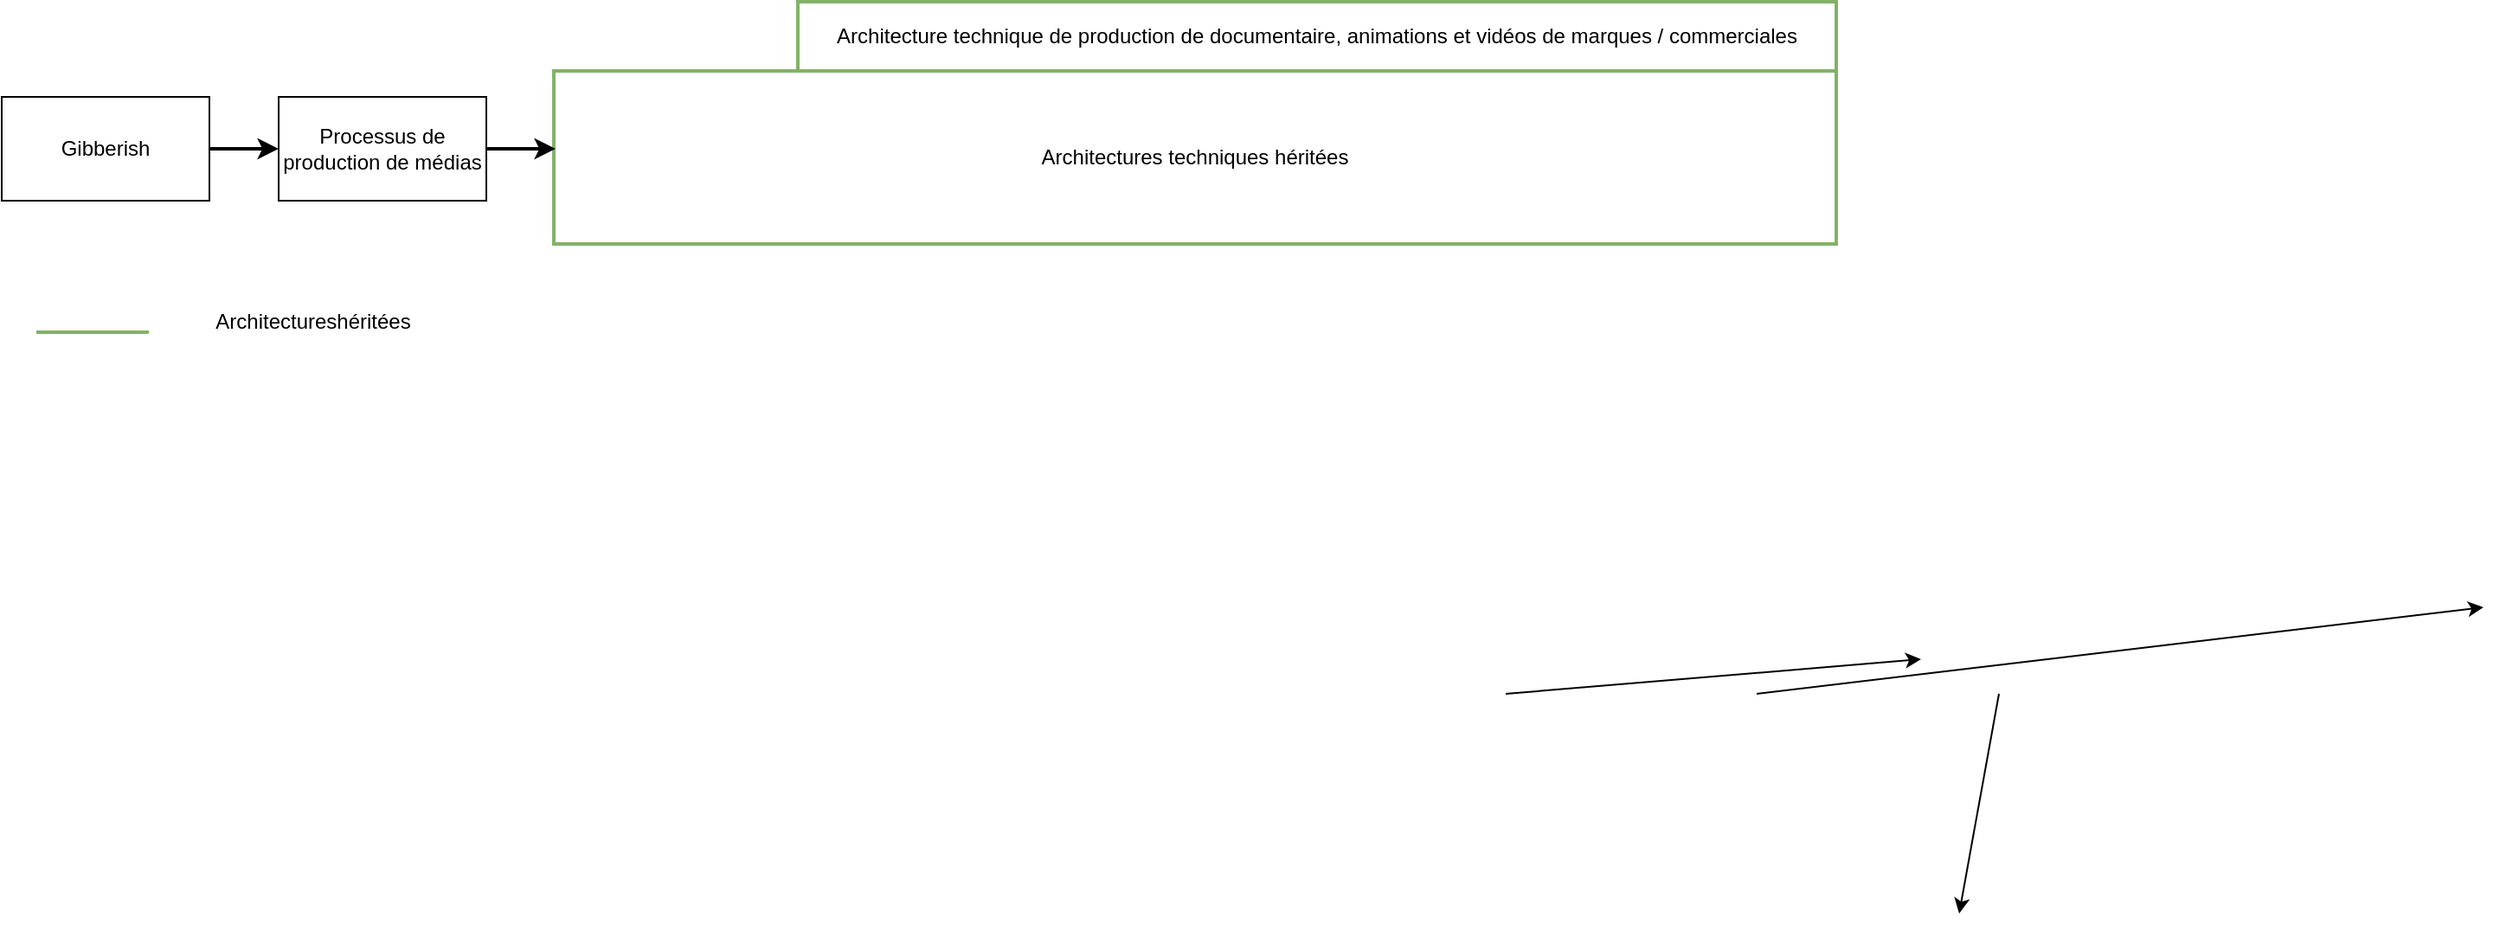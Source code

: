 <mxfile version="20.5.3" type="github"><diagram id="J4lTsCqaWdvs94E4tDBU" name="Page-1"><mxGraphModel dx="2031" dy="973" grid="1" gridSize="10" guides="1" tooltips="1" connect="1" arrows="1" fold="1" page="1" pageScale="1" pageWidth="827" pageHeight="1169" math="0" shadow="0"><root><mxCell id="0"/><mxCell id="1" parent="0"/><mxCell id="wo86FMuEZb9ytW6Cp0ga-26" value="Gibberish" style="rounded=0;whiteSpace=wrap;html=1;strokeWidth=1;fillColor=none;" parent="1" vertex="1"><mxGeometry y="525" width="120" height="60" as="geometry"/></mxCell><mxCell id="SsCDJ0o37DeABF8u1zy4-28" value="" style="endArrow=classic;html=1;rounded=0;entryX=0.5;entryY=0;entryDx=0;entryDy=0;exitX=0.5;exitY=1;exitDx=0;exitDy=0;" parent="1" target="SsCDJ0o37DeABF8u1zy4-13" edge="1"><mxGeometry width="50" height="50" relative="1" as="geometry"><mxPoint x="1014" y="870" as="sourcePoint"/><mxPoint x="1434" y="820" as="targetPoint"/></mxGeometry></mxCell><mxCell id="SsCDJ0o37DeABF8u1zy4-29" value="" style="endArrow=classic;html=1;rounded=0;entryX=0.5;entryY=0;entryDx=0;entryDy=0;exitX=0.5;exitY=1;exitDx=0;exitDy=0;" parent="1" target="SsCDJ0o37DeABF8u1zy4-14" edge="1"><mxGeometry width="50" height="50" relative="1" as="geometry"><mxPoint x="1154" y="870" as="sourcePoint"/><mxPoint x="1131" y="997" as="targetPoint"/></mxGeometry></mxCell><mxCell id="SsCDJ0o37DeABF8u1zy4-42" value="" style="endArrow=classic;html=1;rounded=0;entryX=0.5;entryY=0;entryDx=0;entryDy=0;exitX=0.5;exitY=1;exitDx=0;exitDy=0;" parent="1" target="SsCDJ0o37DeABF8u1zy4-41" edge="1"><mxGeometry width="50" height="50" relative="1" as="geometry"><mxPoint x="869" y="870" as="sourcePoint"/><mxPoint x="1109" y="850" as="targetPoint"/></mxGeometry></mxCell><mxCell id="8kNqF_XKGNWwcD94ysNi-62" value="Architectures techniques héritées" style="rounded=0;whiteSpace=wrap;html=1;strokeWidth=2;fillColor=none;strokeColor=#82b366;" vertex="1" parent="1"><mxGeometry x="319" y="510" width="741" height="100" as="geometry"/></mxCell><mxCell id="8kNqF_XKGNWwcD94ysNi-63" value="Processus de production de médias" style="rounded=0;whiteSpace=wrap;html=1;strokeWidth=1;fillColor=none;" vertex="1" parent="1"><mxGeometry x="160" y="525" width="120" height="60" as="geometry"/></mxCell><mxCell id="8kNqF_XKGNWwcD94ysNi-84" value="Architecture technique de production de documentaire, animations et vidéos de marques / commerciales" style="rounded=0;whiteSpace=wrap;html=1;strokeWidth=2;fillColor=none;strokeColor=#82b366;" vertex="1" parent="1"><mxGeometry x="460" y="470" width="600" height="40" as="geometry"/></mxCell><mxCell id="8kNqF_XKGNWwcD94ysNi-89" value="" style="endArrow=none;html=1;rounded=0;strokeColor=#82b366;fillColor=#d5e8d4;strokeWidth=2;" edge="1" parent="1"><mxGeometry width="50" height="50" relative="1" as="geometry"><mxPoint x="20" y="661" as="sourcePoint"/><mxPoint x="85" y="661" as="targetPoint"/></mxGeometry></mxCell><mxCell id="8kNqF_XKGNWwcD94ysNi-90" value="Architectureshéritées" style="text;html=1;strokeColor=none;fillColor=none;align=center;verticalAlign=middle;whiteSpace=wrap;rounded=0;strokeWidth=2;" vertex="1" parent="1"><mxGeometry x="95" y="640" width="170" height="30" as="geometry"/></mxCell><mxCell id="8kNqF_XKGNWwcD94ysNi-93" value="" style="endArrow=classic;html=1;rounded=0;strokeWidth=2;exitX=1;exitY=0.5;exitDx=0;exitDy=0;" edge="1" parent="1" source="8kNqF_XKGNWwcD94ysNi-63"><mxGeometry width="50" height="50" relative="1" as="geometry"><mxPoint x="880" y="600" as="sourcePoint"/><mxPoint x="320" y="555" as="targetPoint"/></mxGeometry></mxCell><mxCell id="8kNqF_XKGNWwcD94ysNi-94" value="" style="endArrow=classic;html=1;rounded=0;strokeWidth=2;exitX=1;exitY=0.5;exitDx=0;exitDy=0;entryX=0;entryY=0.5;entryDx=0;entryDy=0;" edge="1" parent="1" source="wo86FMuEZb9ytW6Cp0ga-26" target="8kNqF_XKGNWwcD94ysNi-63"><mxGeometry width="50" height="50" relative="1" as="geometry"><mxPoint x="880" y="600" as="sourcePoint"/><mxPoint x="930" y="550" as="targetPoint"/></mxGeometry></mxCell></root></mxGraphModel></diagram></mxfile>